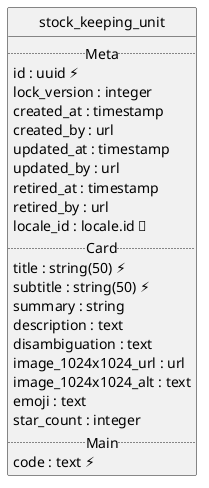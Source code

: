 @startuml uml
skinparam monochrome true
skinparam linetype ortho
hide circle

entity stock_keeping_unit {
  .. Meta ..
  id : uuid ⚡
  lock_version : integer
  created_at : timestamp
  created_by : url
  updated_at : timestamp
  updated_by : url
  retired_at : timestamp
  retired_by : url
  locale_id : locale.id 🔑
  .. Card ..
  title : string(50) ⚡
  subtitle : string(50) ⚡
  summary : string
  description : text
  disambiguation : text
  image_1024x1024_url : url
  image_1024x1024_alt : text
  emoji : text
  star_count : integer
  .. Main ..
  code : text ⚡
}

@enduml
